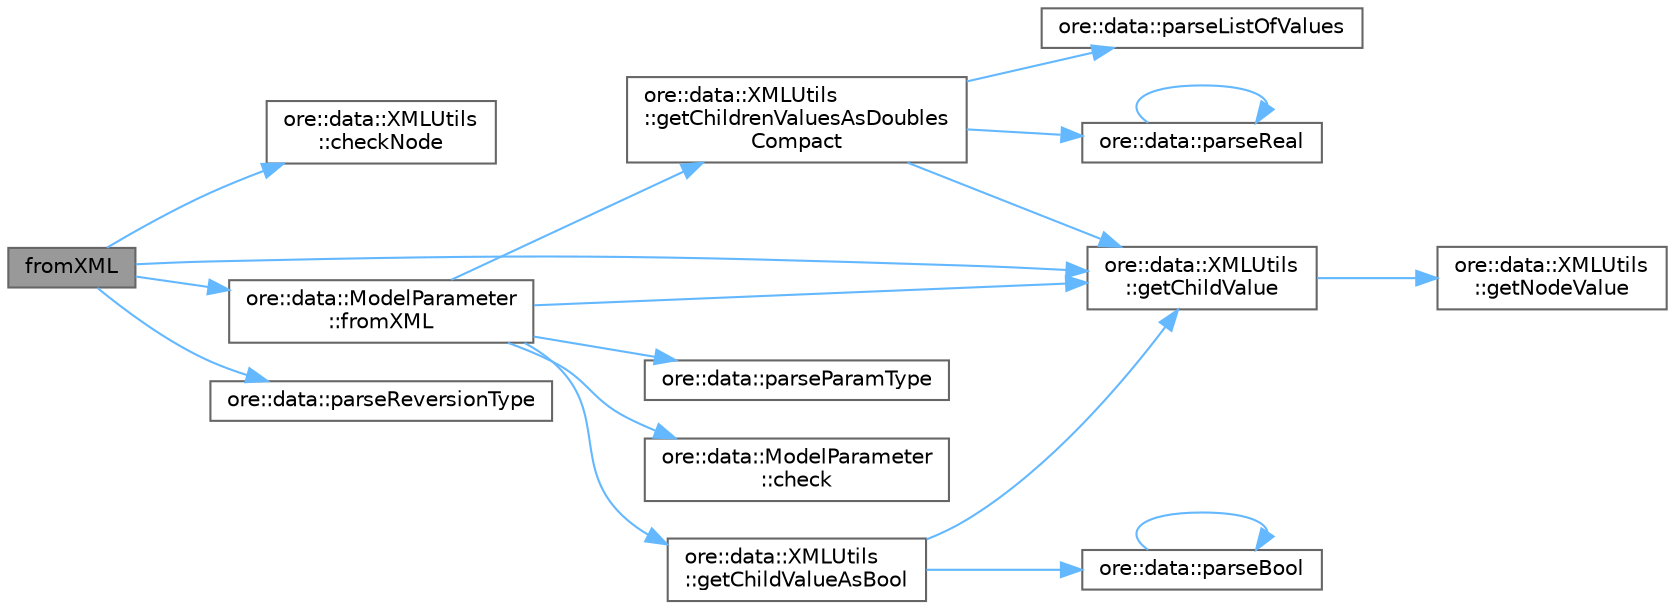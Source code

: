 digraph "fromXML"
{
 // INTERACTIVE_SVG=YES
 // LATEX_PDF_SIZE
  bgcolor="transparent";
  edge [fontname=Helvetica,fontsize=10,labelfontname=Helvetica,labelfontsize=10];
  node [fontname=Helvetica,fontsize=10,shape=box,height=0.2,width=0.4];
  rankdir="LR";
  Node1 [label="fromXML",height=0.2,width=0.4,color="gray40", fillcolor="grey60", style="filled", fontcolor="black",tooltip=" "];
  Node1 -> Node2 [color="steelblue1",style="solid"];
  Node2 [label="ore::data::XMLUtils\l::checkNode",height=0.2,width=0.4,color="grey40", fillcolor="white", style="filled",URL="$classore_1_1data_1_1_x_m_l_utils.html#a37c092916f4bdf10d4fbf6bb9e474db7",tooltip=" "];
  Node1 -> Node3 [color="steelblue1",style="solid"];
  Node3 [label="ore::data::ModelParameter\l::fromXML",height=0.2,width=0.4,color="grey40", fillcolor="white", style="filled",URL="$classore_1_1data_1_1_model_parameter.html#a7741ae0fc924943de5bfe02928262eb7",tooltip=" "];
  Node3 -> Node4 [color="steelblue1",style="solid"];
  Node4 [label="ore::data::ModelParameter\l::check",height=0.2,width=0.4,color="grey40", fillcolor="white", style="filled",URL="$classore_1_1data_1_1_model_parameter.html#a42d586c61708cc2c925e8ae813ef523b",tooltip="Perform some checks on the parameters."];
  Node3 -> Node5 [color="steelblue1",style="solid"];
  Node5 [label="ore::data::XMLUtils\l::getChildrenValuesAsDoubles\lCompact",height=0.2,width=0.4,color="grey40", fillcolor="white", style="filled",URL="$classore_1_1data_1_1_x_m_l_utils.html#a9e53268f39b30d7b2c367d89803b5b15",tooltip=" "];
  Node5 -> Node6 [color="steelblue1",style="solid"];
  Node6 [label="ore::data::XMLUtils\l::getChildValue",height=0.2,width=0.4,color="grey40", fillcolor="white", style="filled",URL="$classore_1_1data_1_1_x_m_l_utils.html#a5a1307174ddefdb3aad6e3bd8cc63b27",tooltip=" "];
  Node6 -> Node7 [color="steelblue1",style="solid"];
  Node7 [label="ore::data::XMLUtils\l::getNodeValue",height=0.2,width=0.4,color="grey40", fillcolor="white", style="filled",URL="$classore_1_1data_1_1_x_m_l_utils.html#a6704501b110fa9d056096df3e05f0df2",tooltip="Get a node's value."];
  Node5 -> Node8 [color="steelblue1",style="solid"];
  Node8 [label="ore::data::parseListOfValues",height=0.2,width=0.4,color="grey40", fillcolor="white", style="filled",URL="$namespaceore_1_1data.html#a30e976f566a2a562e6b5a9d0c6f34ff0",tooltip=" "];
  Node5 -> Node9 [color="steelblue1",style="solid"];
  Node9 [label="ore::data::parseReal",height=0.2,width=0.4,color="grey40", fillcolor="white", style="filled",URL="$group__utilities.html#gad1db2a68f9a73667c3b4084d63955bdd",tooltip="Convert text to Real."];
  Node9 -> Node9 [color="steelblue1",style="solid"];
  Node3 -> Node6 [color="steelblue1",style="solid"];
  Node3 -> Node10 [color="steelblue1",style="solid"];
  Node10 [label="ore::data::XMLUtils\l::getChildValueAsBool",height=0.2,width=0.4,color="grey40", fillcolor="white", style="filled",URL="$classore_1_1data_1_1_x_m_l_utils.html#a5dc9d9e82028f69de452d27da6b43db0",tooltip=" "];
  Node10 -> Node6 [color="steelblue1",style="solid"];
  Node10 -> Node11 [color="steelblue1",style="solid"];
  Node11 [label="ore::data::parseBool",height=0.2,width=0.4,color="grey40", fillcolor="white", style="filled",URL="$group__utilities.html#ga94621f11193864fa1338296232dc5be9",tooltip="Convert text to bool."];
  Node11 -> Node11 [color="steelblue1",style="solid"];
  Node3 -> Node12 [color="steelblue1",style="solid"];
  Node12 [label="ore::data::parseParamType",height=0.2,width=0.4,color="grey40", fillcolor="white", style="filled",URL="$namespaceore_1_1data.html#a5b9226cdf32cf4c1743096afdf35d948",tooltip="Convert parameter type string into enumerated class value."];
  Node1 -> Node6 [color="steelblue1",style="solid"];
  Node1 -> Node13 [color="steelblue1",style="solid"];
  Node13 [label="ore::data::parseReversionType",height=0.2,width=0.4,color="grey40", fillcolor="white", style="filled",URL="$namespaceore_1_1data.html#a89cca6472a3558ad9f7b64415375cf64",tooltip="Enum parsers."];
}
